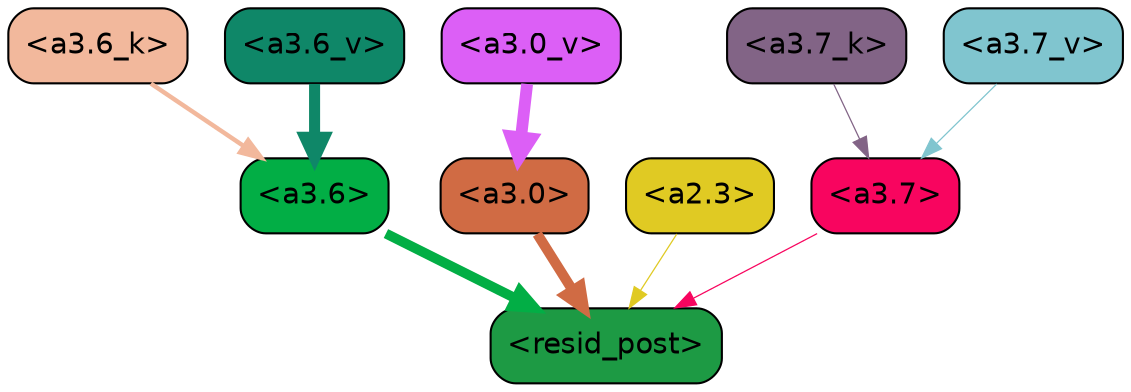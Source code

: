 strict digraph "" {
	graph [bgcolor=transparent,
		layout=dot,
		overlap=false,
		splines=true
	];
	"<a3.7>"	[color=black,
		fillcolor="#f8055f",
		fontname=Helvetica,
		shape=box,
		style="filled, rounded"];
	"<resid_post>"	[color=black,
		fillcolor="#1d9a44",
		fontname=Helvetica,
		shape=box,
		style="filled, rounded"];
	"<a3.7>" -> "<resid_post>"	[color="#f8055f",
		penwidth=0.6];
	"<a3.6>"	[color=black,
		fillcolor="#02ae45",
		fontname=Helvetica,
		shape=box,
		style="filled, rounded"];
	"<a3.6>" -> "<resid_post>"	[color="#02ae45",
		penwidth=4.746312499046326];
	"<a3.0>"	[color=black,
		fillcolor="#d06b44",
		fontname=Helvetica,
		shape=box,
		style="filled, rounded"];
	"<a3.0>" -> "<resid_post>"	[color="#d06b44",
		penwidth=4.896343111991882];
	"<a2.3>"	[color=black,
		fillcolor="#e0ca23",
		fontname=Helvetica,
		shape=box,
		style="filled, rounded"];
	"<a2.3>" -> "<resid_post>"	[color="#e0ca23",
		penwidth=0.6];
	"<a3.7_k>"	[color=black,
		fillcolor="#826486",
		fontname=Helvetica,
		shape=box,
		style="filled, rounded"];
	"<a3.7_k>" -> "<a3.7>"	[color="#826486",
		penwidth=0.6];
	"<a3.6_k>"	[color=black,
		fillcolor="#f2b89c",
		fontname=Helvetica,
		shape=box,
		style="filled, rounded"];
	"<a3.6_k>" -> "<a3.6>"	[color="#f2b89c",
		penwidth=2.13908451795578];
	"<a3.7_v>"	[color=black,
		fillcolor="#80c5cf",
		fontname=Helvetica,
		shape=box,
		style="filled, rounded"];
	"<a3.7_v>" -> "<a3.7>"	[color="#80c5cf",
		penwidth=0.6];
	"<a3.6_v>"	[color=black,
		fillcolor="#0f8768",
		fontname=Helvetica,
		shape=box,
		style="filled, rounded"];
	"<a3.6_v>" -> "<a3.6>"	[color="#0f8768",
		penwidth=5.297133803367615];
	"<a3.0_v>"	[color=black,
		fillcolor="#dc5ff6",
		fontname=Helvetica,
		shape=box,
		style="filled, rounded"];
	"<a3.0_v>" -> "<a3.0>"	[color="#dc5ff6",
		penwidth=5.680712580680847];
}
